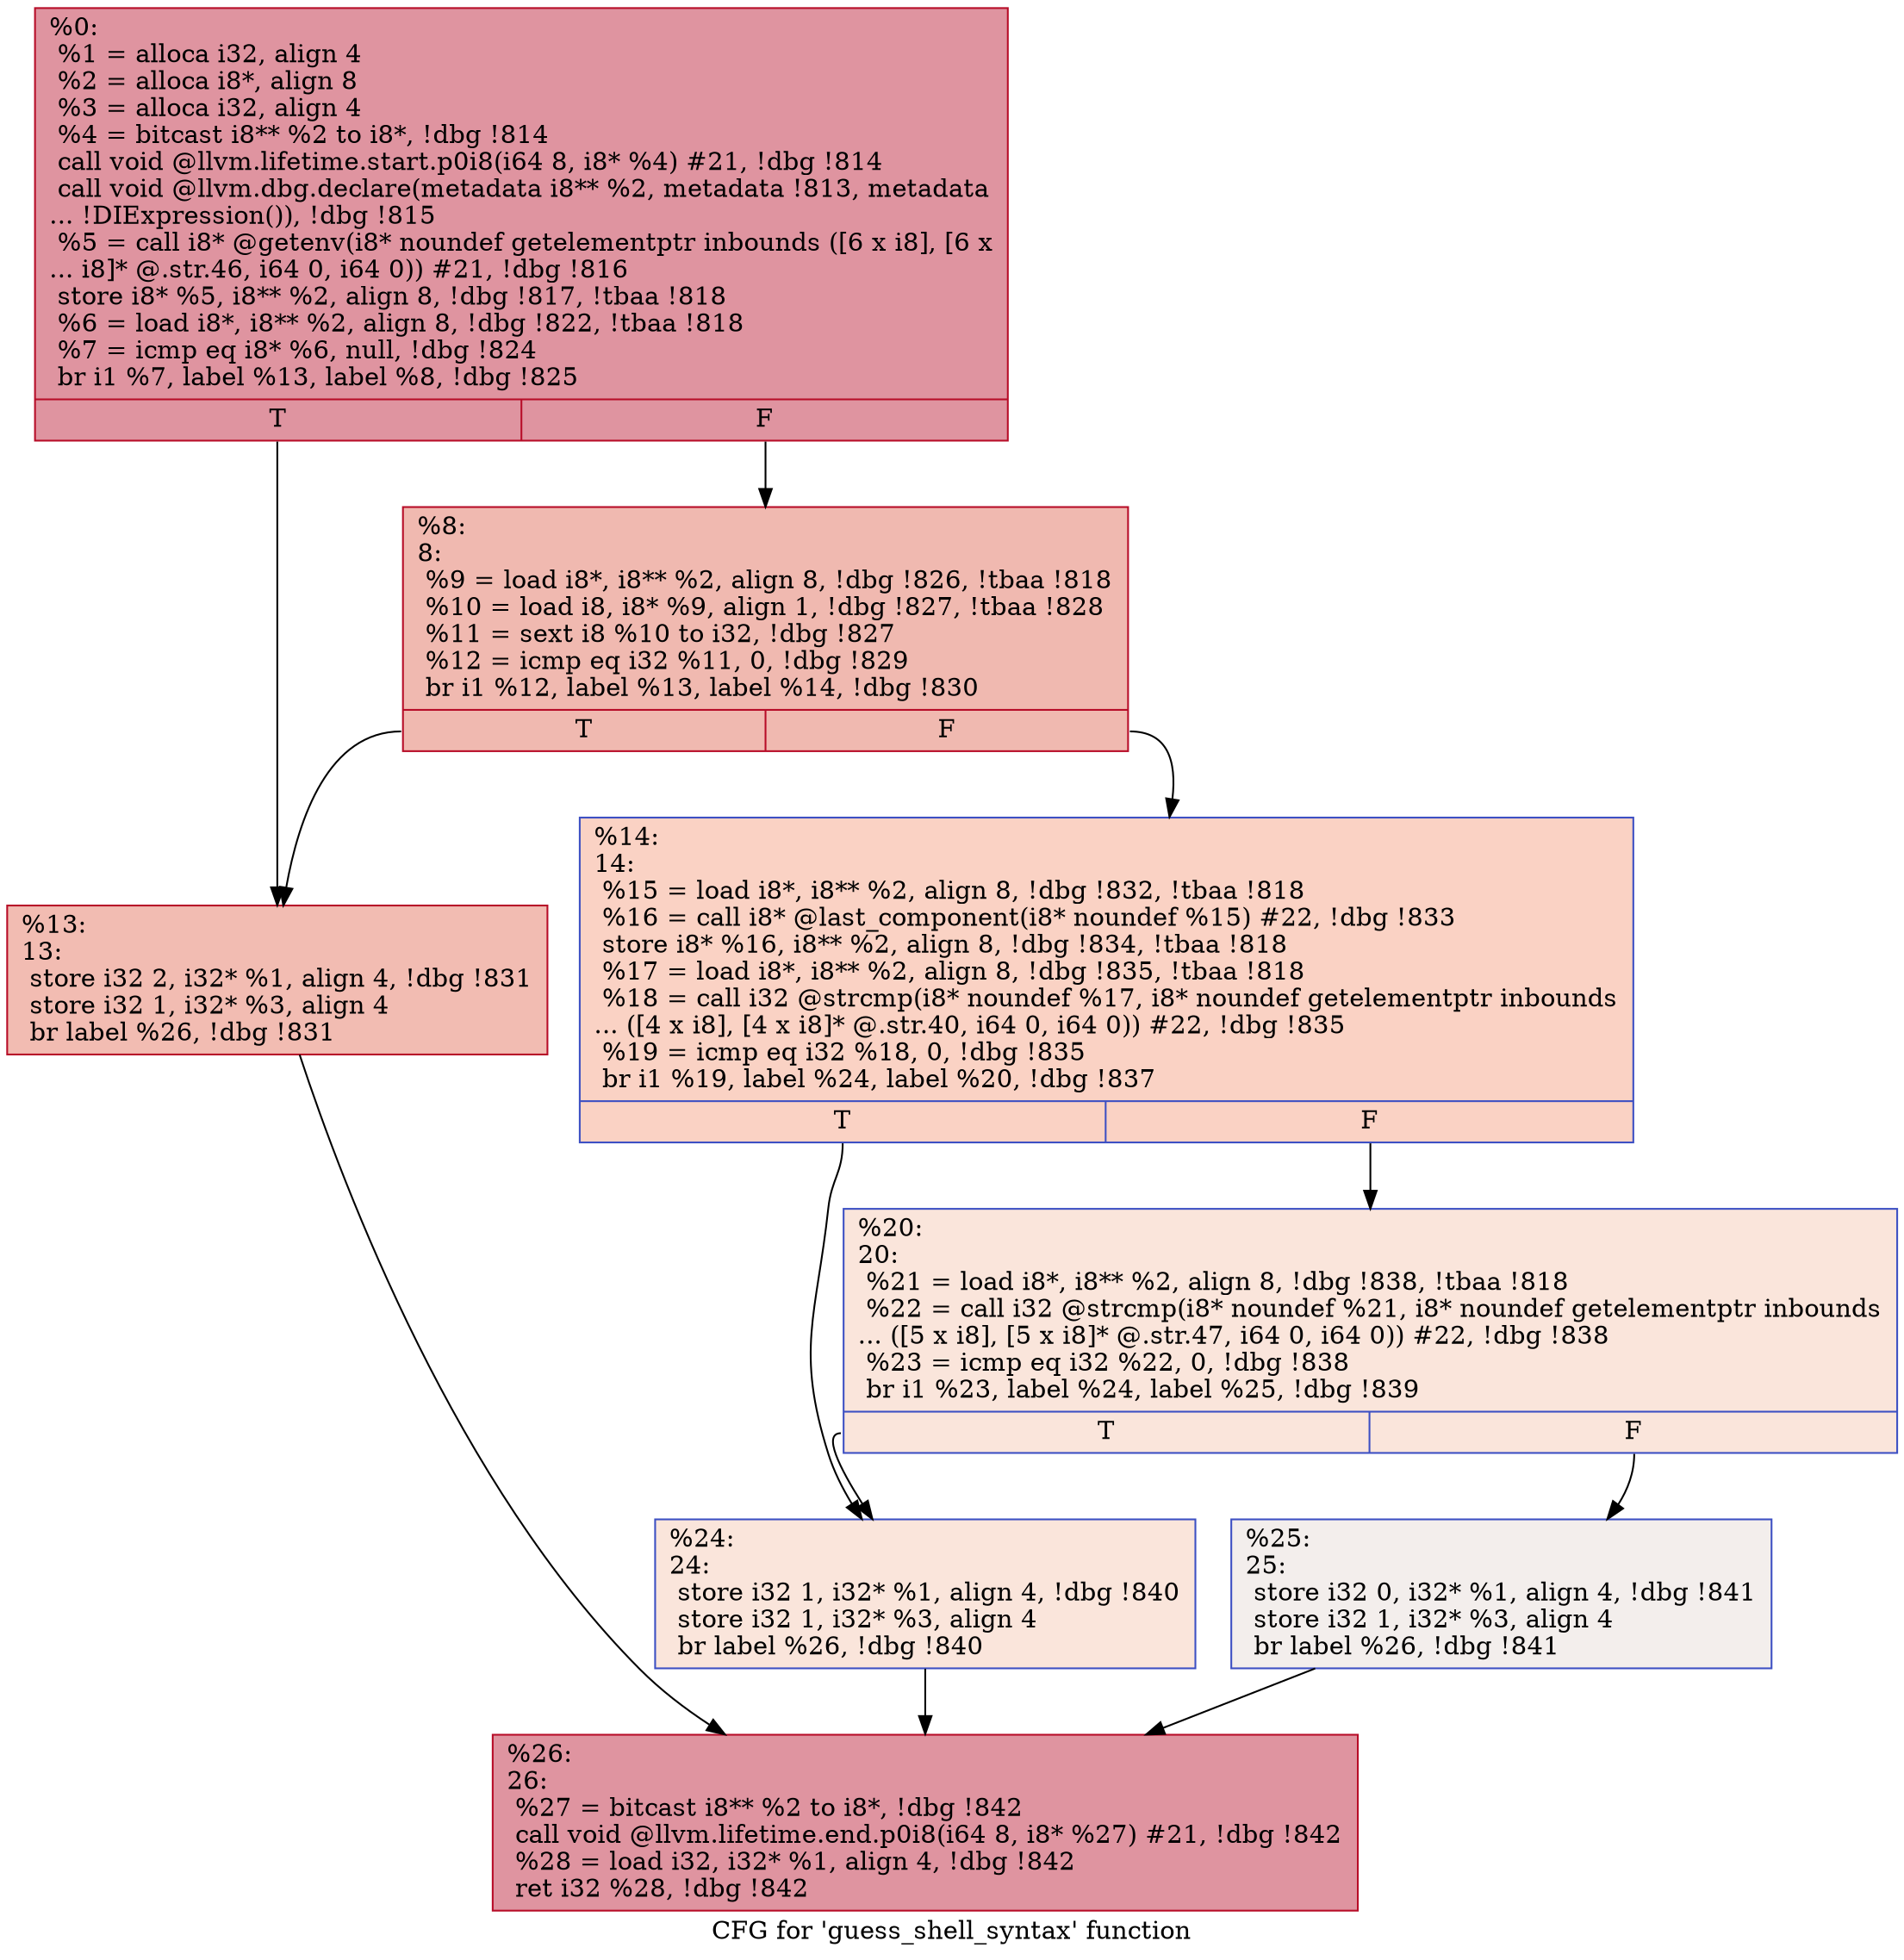 digraph "CFG for 'guess_shell_syntax' function" {
	label="CFG for 'guess_shell_syntax' function";

	Node0x233c5d0 [shape=record,color="#b70d28ff", style=filled, fillcolor="#b70d2870",label="{%0:\l  %1 = alloca i32, align 4\l  %2 = alloca i8*, align 8\l  %3 = alloca i32, align 4\l  %4 = bitcast i8** %2 to i8*, !dbg !814\l  call void @llvm.lifetime.start.p0i8(i64 8, i8* %4) #21, !dbg !814\l  call void @llvm.dbg.declare(metadata i8** %2, metadata !813, metadata\l... !DIExpression()), !dbg !815\l  %5 = call i8* @getenv(i8* noundef getelementptr inbounds ([6 x i8], [6 x\l... i8]* @.str.46, i64 0, i64 0)) #21, !dbg !816\l  store i8* %5, i8** %2, align 8, !dbg !817, !tbaa !818\l  %6 = load i8*, i8** %2, align 8, !dbg !822, !tbaa !818\l  %7 = icmp eq i8* %6, null, !dbg !824\l  br i1 %7, label %13, label %8, !dbg !825\l|{<s0>T|<s1>F}}"];
	Node0x233c5d0:s0 -> Node0x233c670;
	Node0x233c5d0:s1 -> Node0x233c620;
	Node0x233c620 [shape=record,color="#b70d28ff", style=filled, fillcolor="#de614d70",label="{%8:\l8:                                                \l  %9 = load i8*, i8** %2, align 8, !dbg !826, !tbaa !818\l  %10 = load i8, i8* %9, align 1, !dbg !827, !tbaa !828\l  %11 = sext i8 %10 to i32, !dbg !827\l  %12 = icmp eq i32 %11, 0, !dbg !829\l  br i1 %12, label %13, label %14, !dbg !830\l|{<s0>T|<s1>F}}"];
	Node0x233c620:s0 -> Node0x233c670;
	Node0x233c620:s1 -> Node0x233c6c0;
	Node0x233c670 [shape=record,color="#b70d28ff", style=filled, fillcolor="#e1675170",label="{%13:\l13:                                               \l  store i32 2, i32* %1, align 4, !dbg !831\l  store i32 1, i32* %3, align 4\l  br label %26, !dbg !831\l}"];
	Node0x233c670 -> Node0x233c800;
	Node0x233c6c0 [shape=record,color="#3d50c3ff", style=filled, fillcolor="#f4987a70",label="{%14:\l14:                                               \l  %15 = load i8*, i8** %2, align 8, !dbg !832, !tbaa !818\l  %16 = call i8* @last_component(i8* noundef %15) #22, !dbg !833\l  store i8* %16, i8** %2, align 8, !dbg !834, !tbaa !818\l  %17 = load i8*, i8** %2, align 8, !dbg !835, !tbaa !818\l  %18 = call i32 @strcmp(i8* noundef %17, i8* noundef getelementptr inbounds\l... ([4 x i8], [4 x i8]* @.str.40, i64 0, i64 0)) #22, !dbg !835\l  %19 = icmp eq i32 %18, 0, !dbg !835\l  br i1 %19, label %24, label %20, !dbg !837\l|{<s0>T|<s1>F}}"];
	Node0x233c6c0:s0 -> Node0x233c760;
	Node0x233c6c0:s1 -> Node0x233c710;
	Node0x233c710 [shape=record,color="#3d50c3ff", style=filled, fillcolor="#f4c5ad70",label="{%20:\l20:                                               \l  %21 = load i8*, i8** %2, align 8, !dbg !838, !tbaa !818\l  %22 = call i32 @strcmp(i8* noundef %21, i8* noundef getelementptr inbounds\l... ([5 x i8], [5 x i8]* @.str.47, i64 0, i64 0)) #22, !dbg !838\l  %23 = icmp eq i32 %22, 0, !dbg !838\l  br i1 %23, label %24, label %25, !dbg !839\l|{<s0>T|<s1>F}}"];
	Node0x233c710:s0 -> Node0x233c760;
	Node0x233c710:s1 -> Node0x233c7b0;
	Node0x233c760 [shape=record,color="#3d50c3ff", style=filled, fillcolor="#f4c5ad70",label="{%24:\l24:                                               \l  store i32 1, i32* %1, align 4, !dbg !840\l  store i32 1, i32* %3, align 4\l  br label %26, !dbg !840\l}"];
	Node0x233c760 -> Node0x233c800;
	Node0x233c7b0 [shape=record,color="#3d50c3ff", style=filled, fillcolor="#e3d9d370",label="{%25:\l25:                                               \l  store i32 0, i32* %1, align 4, !dbg !841\l  store i32 1, i32* %3, align 4\l  br label %26, !dbg !841\l}"];
	Node0x233c7b0 -> Node0x233c800;
	Node0x233c800 [shape=record,color="#b70d28ff", style=filled, fillcolor="#b70d2870",label="{%26:\l26:                                               \l  %27 = bitcast i8** %2 to i8*, !dbg !842\l  call void @llvm.lifetime.end.p0i8(i64 8, i8* %27) #21, !dbg !842\l  %28 = load i32, i32* %1, align 4, !dbg !842\l  ret i32 %28, !dbg !842\l}"];
}
